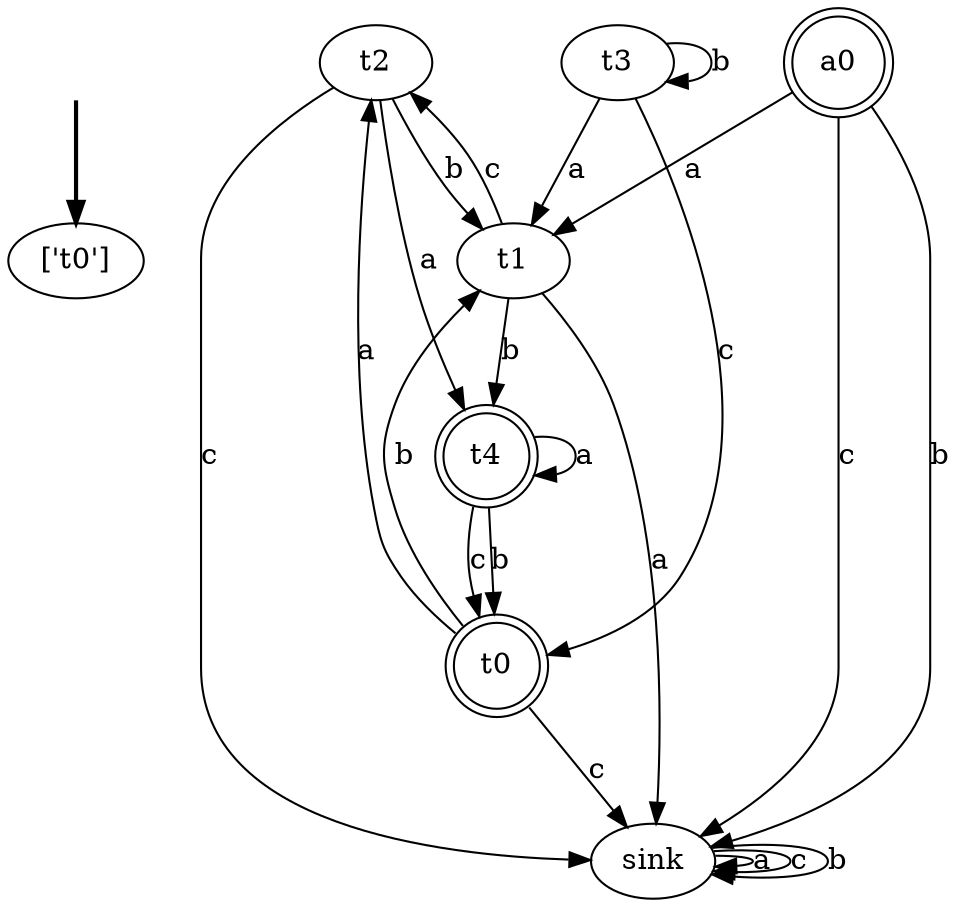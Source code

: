 digraph {
	fake [style=invisible]
	sink
	t2
	t0 [shape=doublecircle]
	a0 [shape=doublecircle]
	t3
	t1
	t4 [shape=doublecircle]
	fake -> "['t0']" [style=bold]
	t0 -> t1 [label=b]
	t0 -> t2 [label=a]
	t1 -> t2 [label=c]
	t1 -> t4 [label=b]
	t2 -> t1 [label=b]
	t2 -> t4 [label=a]
	t3 -> t0 [label=c]
	t3 -> t3 [label=b]
	t3 -> t1 [label=a]
	t4 -> t4 [label=a]
	t4 -> t0 [label=b]
	t4 -> t0 [label=c]
	a0 -> t1 [label=a]
	sink -> sink [label=a]
	sink -> sink [label=c]
	sink -> sink [label=b]
	t2 -> sink [label=c]
	t0 -> sink [label=c]
	t1 -> sink [label=a]
	a0 -> sink [label=c]
	a0 -> sink [label=b]
}
